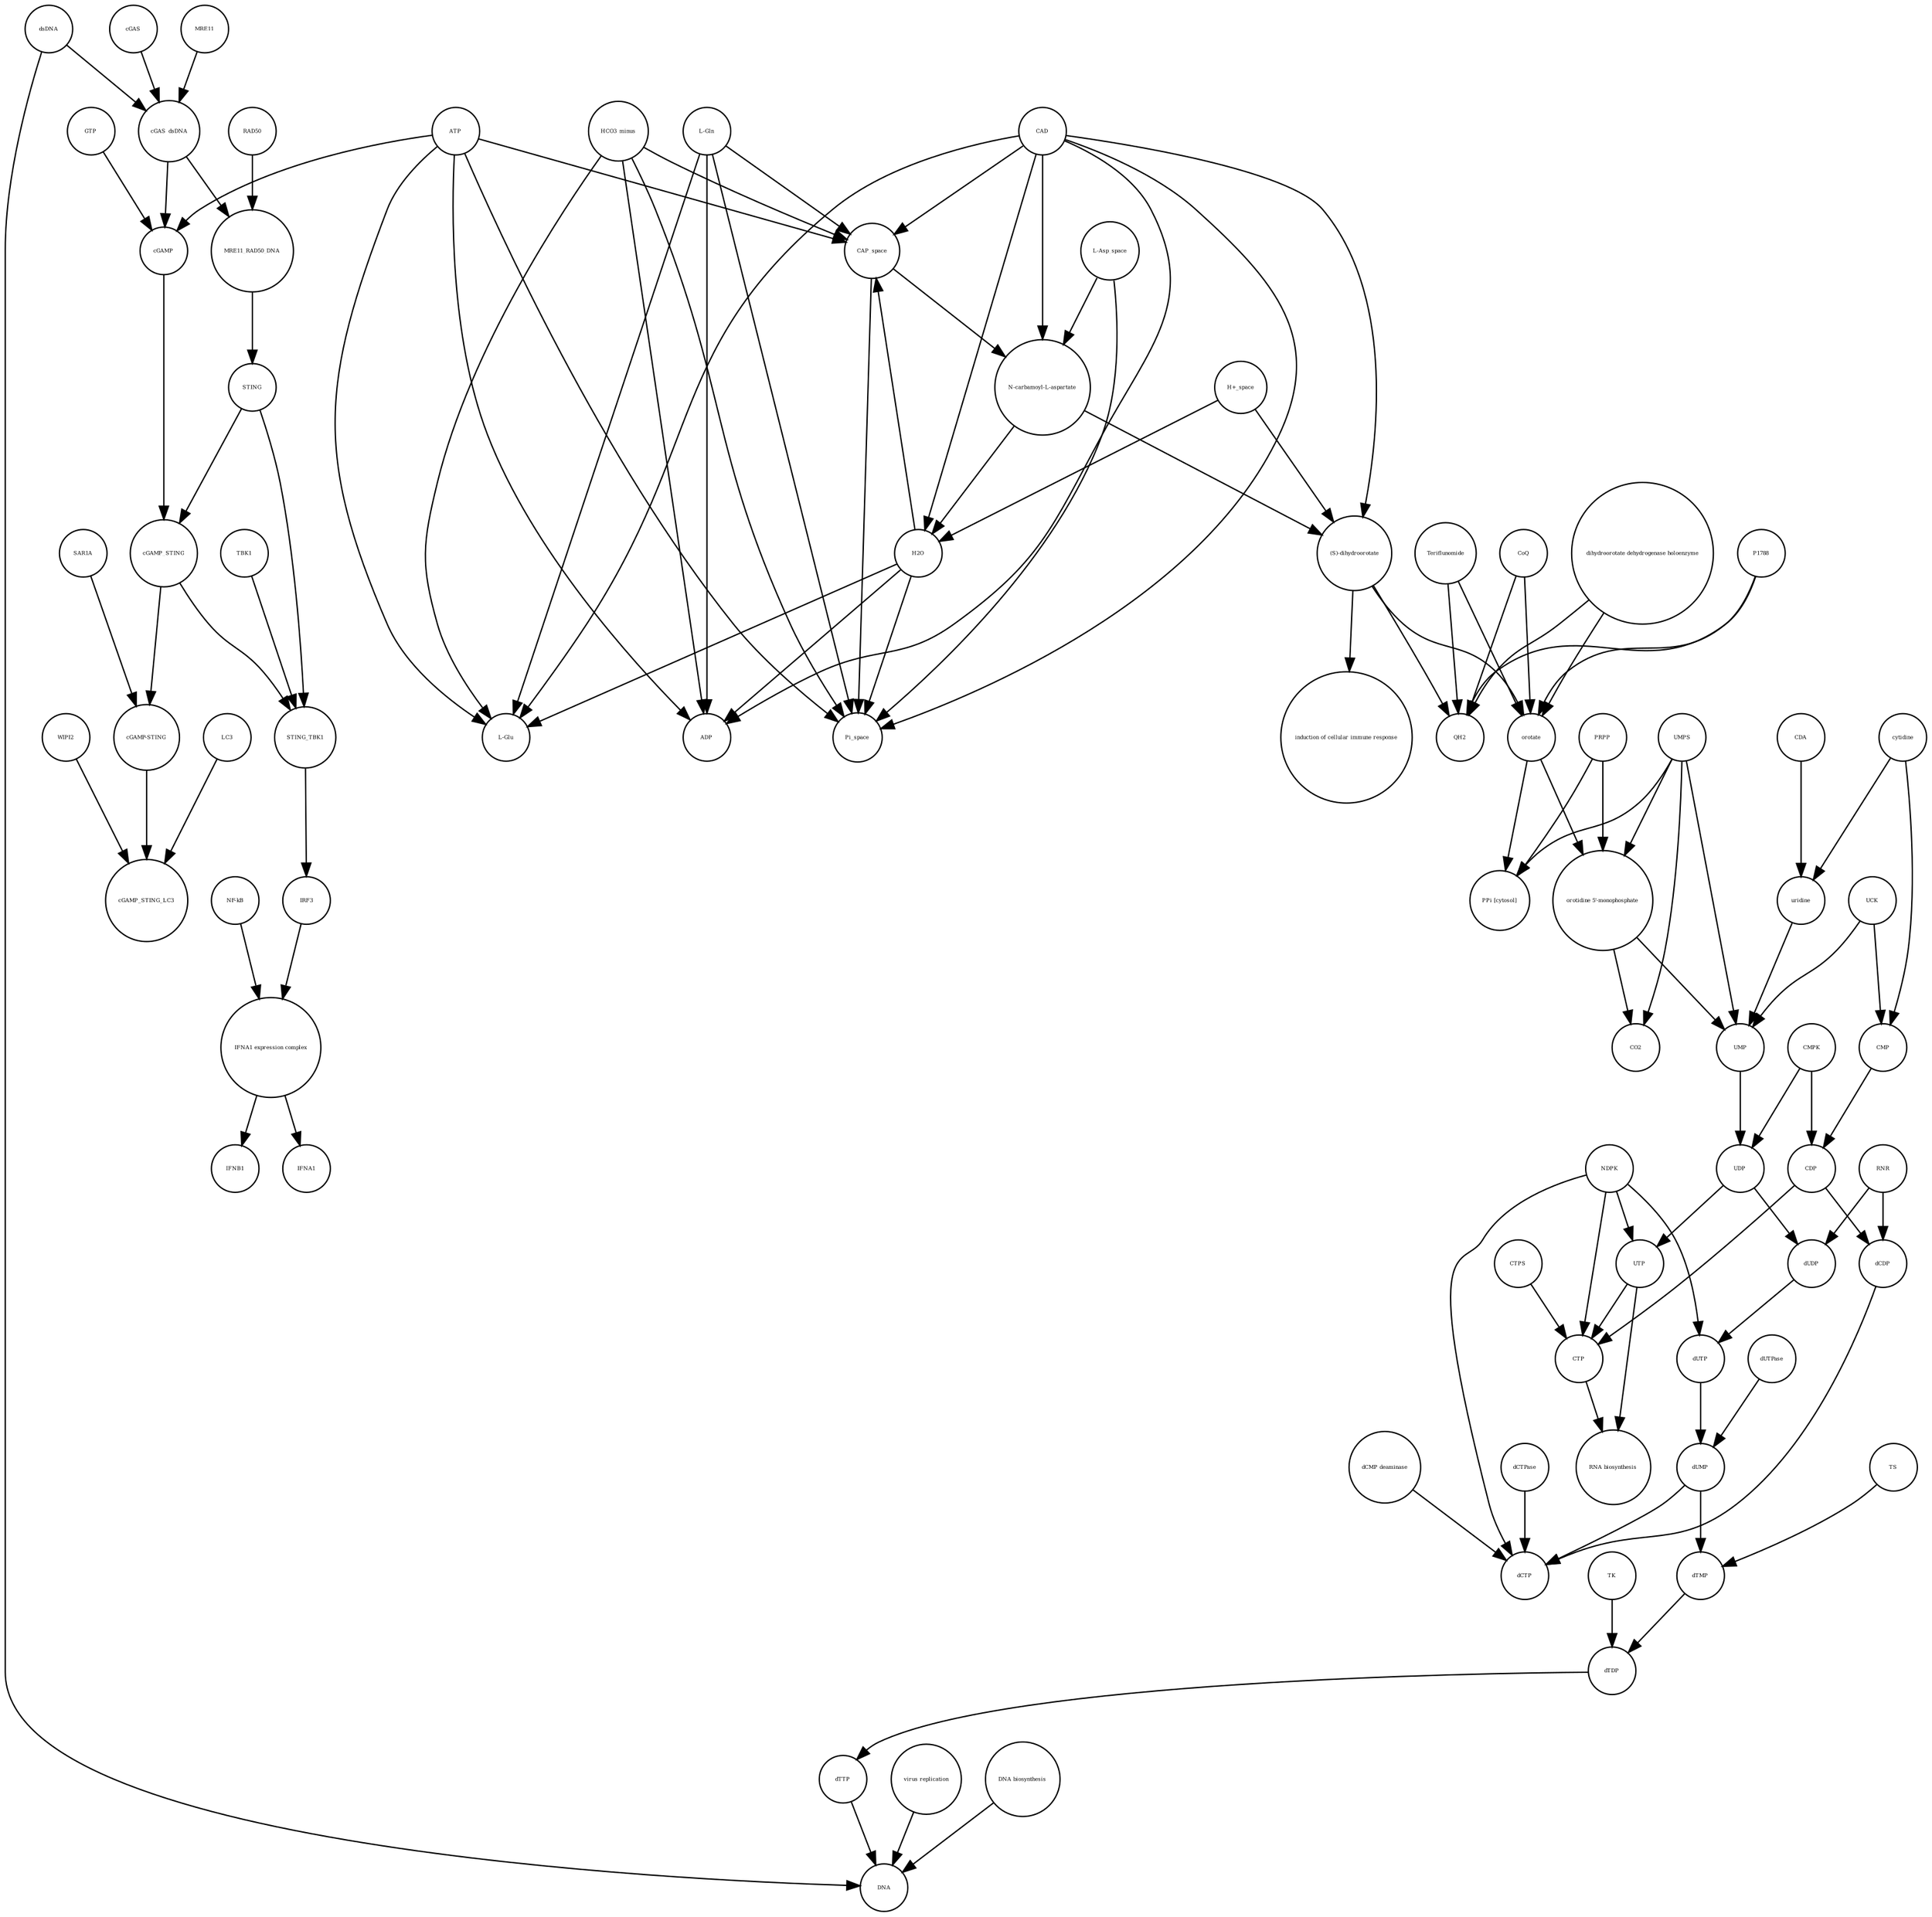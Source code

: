 strict digraph  {
UTP [annotation="", bipartite=0, cls="simple chemical", fontsize=4, label=UTP, shape=circle];
"RNA biosynthesis" [annotation="urn_miriam_obo.go_GO%3A0032774", bipartite=0, cls=phenotype, fontsize=4, label="RNA biosynthesis", shape=circle];
CTP [annotation="", bipartite=0, cls="simple chemical", fontsize=4, label=CTP, shape=circle];
"(S)-dihydroorotate" [annotation="", bipartite=0, cls="simple chemical", fontsize=4, label="(S)-dihydroorotate", shape=circle];
"induction of cellular immune response" [annotation="", bipartite=0, cls=phenotype, fontsize=4, label="induction of cellular immune response", shape=circle];
RAD50 [annotation="", bipartite=0, cls="macromolecule multimer", fontsize=4, label=RAD50, shape=circle];
dUDP [annotation="", bipartite=0, cls="simple chemical", fontsize=4, label=dUDP, shape=circle];
UCK [annotation="", bipartite=0, cls=macromolecule, fontsize=4, label=UCK, shape=circle];
TS [annotation="", bipartite=0, cls=macromolecule, fontsize=4, label=TS, shape=circle];
IFNA1 [annotation="", bipartite=0, cls="nucleic acid feature", fontsize=4, label=IFNA1, shape=circle];
cGAMP [annotation="", bipartite=0, cls="simple chemical", fontsize=4, label=cGAMP, shape=circle];
LC3 [annotation="", bipartite=0, cls=macromolecule, fontsize=4, label=LC3, shape=circle];
HCO3_minus [annotation="", bipartite=0, cls="simple chemical", fontsize=4, label=HCO3_minus, shape=circle];
CDP [annotation="", bipartite=0, cls="simple chemical", fontsize=4, label=CDP, shape=circle];
WIPI2 [annotation="", bipartite=0, cls=macromolecule, fontsize=4, label=WIPI2, shape=circle];
UMP [annotation="", bipartite=0, cls="simple chemical", fontsize=4, label=UMP, shape=circle];
"IFNA1 expression complex" [annotation="", bipartite=0, cls=complex, fontsize=4, label="IFNA1 expression complex", shape=circle];
P1788 [annotation="", bipartite=0, cls="simple chemical", fontsize=4, label=P1788, shape=circle];
CMP [annotation="", bipartite=0, cls="simple chemical", fontsize=4, label=CMP, shape=circle];
IFNB1 [annotation="", bipartite=0, cls="nucleic acid feature", fontsize=4, label=IFNB1, shape=circle];
Teriflunomide [annotation="", bipartite=0, cls="simple chemical", fontsize=4, label=Teriflunomide, shape=circle];
CMPK [annotation="", bipartite=0, cls=macromolecule, fontsize=4, label=CMPK, shape=circle];
dUTPase [annotation="", bipartite=0, cls=macromolecule, fontsize=4, label=dUTPase, shape=circle];
"NF-kB" [annotation="", bipartite=0, cls=complex, fontsize=4, label="NF-kB", shape=circle];
cGAS_dsDNA [annotation="", bipartite=0, cls=complex, fontsize=4, label=cGAS_dsDNA, shape=circle];
dsDNA [annotation="", bipartite=0, cls="simple chemical", fontsize=4, label=dsDNA, shape=circle];
GTP [annotation="", bipartite=0, cls="simple chemical", fontsize=4, label=GTP, shape=circle];
UDP [annotation="", bipartite=0, cls="simple chemical", fontsize=4, label=UDP, shape=circle];
STING_TBK1 [annotation="", bipartite=0, cls=complex, fontsize=4, label=STING_TBK1, shape=circle];
dTMP [annotation="", bipartite=0, cls="simple chemical", fontsize=4, label=dTMP, shape=circle];
cGAMP_STING_LC3 [annotation="", bipartite=0, cls=complex, fontsize=4, label=cGAMP_STING_LC3, shape=circle];
ATP [annotation="", bipartite=0, cls="simple chemical", fontsize=4, label=ATP, shape=circle];
dCTP [annotation="", bipartite=0, cls="simple chemical", fontsize=4, label=dCTP, shape=circle];
ADP [annotation="", bipartite=0, cls="simple chemical", fontsize=4, label=ADP, shape=circle];
cGAMP_STING [annotation="", bipartite=0, cls=complex, fontsize=4, label=cGAMP_STING, shape=circle];
"N-carbamoyl-L-aspartate" [annotation="", bipartite=0, cls="simple chemical", fontsize=4, label="N-carbamoyl-L-aspartate", shape=circle];
dCTPase [annotation="", bipartite=0, cls=macromolecule, fontsize=4, label=dCTPase, shape=circle];
STING [annotation="", bipartite=0, cls="macromolecule multimer", fontsize=4, label=STING, shape=circle];
TBK1 [annotation="", bipartite=0, cls=macromolecule, fontsize=4, label=TBK1, shape=circle];
NDPK [annotation="", bipartite=0, cls=macromolecule, fontsize=4, label=NDPK, shape=circle];
cytidine [annotation="", bipartite=0, cls="simple chemical", fontsize=4, label=cytidine, shape=circle];
dUTP [annotation="", bipartite=0, cls="simple chemical", fontsize=4, label=dUTP, shape=circle];
TK [annotation="", bipartite=0, cls=macromolecule, fontsize=4, label=TK, shape=circle];
dCDP [annotation="", bipartite=0, cls="simple chemical", fontsize=4, label=dCDP, shape=circle];
PRPP [annotation="", bipartite=0, cls="simple chemical", fontsize=4, label=PRPP, shape=circle];
DNA [annotation="", bipartite=0, cls="nucleic acid feature", fontsize=4, label=DNA, shape=circle];
"virus replication" [annotation="", bipartite=0, cls=phenotype, fontsize=4, label="virus replication", shape=circle];
dTDP [annotation="", bipartite=0, cls="simple chemical", fontsize=4, label=dTDP, shape=circle];
"L-Asp_space" [annotation="", bipartite=0, cls="simple chemical", fontsize=4, label="L-Asp_space", shape=circle];
"PPi [cytosol]" [annotation="", bipartite=0, cls="simple chemical", fontsize=4, label="PPi [cytosol]", shape=circle];
"H+_space" [annotation="", bipartite=0, cls="simple chemical", fontsize=4, label="H+_space", shape=circle];
orotate [annotation="", bipartite=0, cls="simple chemical", fontsize=4, label=orotate, shape=circle];
CoQ [annotation="", bipartite=0, cls="simple chemical", fontsize=4, label=CoQ, shape=circle];
Pi_space [annotation="", bipartite=0, cls="simple chemical", fontsize=4, label=Pi_space, shape=circle];
CAP_space [annotation="", bipartite=0, cls="simple chemical", fontsize=4, label=CAP_space, shape=circle];
CDA [annotation="", bipartite=0, cls=macromolecule, fontsize=4, label=CDA, shape=circle];
QH2 [annotation="", bipartite=0, cls="simple chemical", fontsize=4, label=QH2, shape=circle];
"orotidine 5'-monophosphate" [annotation="", bipartite=0, cls="simple chemical", fontsize=4, label="orotidine 5'-monophosphate", shape=circle];
"cGAMP-STING" [annotation="", bipartite=0, cls=complex, fontsize=4, label="cGAMP-STING", shape=circle];
IRF3 [annotation="", bipartite=0, cls="macromolecule multimer", fontsize=4, label=IRF3, shape=circle];
"dCMP deaminase" [annotation="", bipartite=0, cls=macromolecule, fontsize=4, label="dCMP deaminase", shape=circle];
MRE11_RAD50_DNA [annotation="", bipartite=0, cls=complex, fontsize=4, label=MRE11_RAD50_DNA, shape=circle];
H2O [annotation="", bipartite=0, cls="simple chemical", fontsize=4, label=H2O, shape=circle];
UMPS [annotation="", bipartite=0, cls="macromolecule multimer", fontsize=4, label=UMPS, shape=circle];
"DNA biosynthesis" [annotation="urn_miriam_obo.go_GO%3A0071897", bipartite=0, cls=phenotype, fontsize=4, label="DNA biosynthesis", shape=circle];
dTTP [annotation="", bipartite=0, cls="simple chemical", fontsize=4, label=dTTP, shape=circle];
MRE11 [annotation="", bipartite=0, cls="macromolecule multimer", fontsize=4, label=MRE11, shape=circle];
cGAS [annotation="", bipartite=0, cls=macromolecule, fontsize=4, label=cGAS, shape=circle];
CTPS [annotation="", bipartite=0, cls=macromolecule, fontsize=4, label=CTPS, shape=circle];
uridine [annotation="", bipartite=0, cls="simple chemical", fontsize=4, label=uridine, shape=circle];
dUMP [annotation="", bipartite=0, cls="simple chemical", fontsize=4, label=dUMP, shape=circle];
"dihydroorotate dehydrogenase holoenzyme" [annotation="", bipartite=0, cls="simple chemical", fontsize=4, label="dihydroorotate dehydrogenase holoenzyme", shape=circle];
"L-Gln" [annotation="", bipartite=0, cls="simple chemical", fontsize=4, label="L-Gln", shape=circle];
"L-Glu" [annotation="", bipartite=0, cls="simple chemical", fontsize=4, label="L-Glu", shape=circle];
CO2 [annotation="", bipartite=0, cls="simple chemical", fontsize=4, label=CO2, shape=circle];
SAR1A [annotation="", bipartite=0, cls=macromolecule, fontsize=4, label=SAR1A, shape=circle];
RNR [annotation="", bipartite=0, cls=macromolecule, fontsize=4, label=RNR, shape=circle];
CAD [annotation="", bipartite=0, cls=macromolecule, fontsize=4, label=CAD, shape=circle];
UTP -> "RNA biosynthesis"  [annotation="", interaction_type="necessary stimulation"];
UTP -> CTP  [annotation="", interaction_type=production];
CTP -> "RNA biosynthesis"  [annotation="", interaction_type="necessary stimulation"];
"(S)-dihydroorotate" -> "induction of cellular immune response"  [annotation="", interaction_type="necessary stimulation"];
"(S)-dihydroorotate" -> orotate  [annotation="", interaction_type=production];
"(S)-dihydroorotate" -> QH2  [annotation="", interaction_type=production];
RAD50 -> MRE11_RAD50_DNA  [annotation="", interaction_type=production];
dUDP -> dUTP  [annotation="", interaction_type=production];
UCK -> UMP  [annotation="", interaction_type=catalysis];
UCK -> CMP  [annotation="", interaction_type=catalysis];
TS -> dTMP  [annotation="", interaction_type=catalysis];
cGAMP -> cGAMP_STING  [annotation="", interaction_type=production];
LC3 -> cGAMP_STING_LC3  [annotation="", interaction_type=production];
HCO3_minus -> "L-Glu"  [annotation="", interaction_type=production];
HCO3_minus -> CAP_space  [annotation="", interaction_type=production];
HCO3_minus -> ADP  [annotation="", interaction_type=production];
HCO3_minus -> Pi_space  [annotation="", interaction_type=production];
CDP -> dCDP  [annotation="", interaction_type=production];
CDP -> CTP  [annotation="", interaction_type=production];
WIPI2 -> cGAMP_STING_LC3  [annotation="", interaction_type=catalysis];
UMP -> UDP  [annotation="", interaction_type=production];
"IFNA1 expression complex" -> IFNB1  [annotation="", interaction_type=stimulation];
"IFNA1 expression complex" -> IFNA1  [annotation="", interaction_type=stimulation];
P1788 -> orotate  [annotation=urn_miriam_reactome_REACT_1698, interaction_type=inhibition];
P1788 -> QH2  [annotation=urn_miriam_reactome_REACT_1698, interaction_type=inhibition];
CMP -> CDP  [annotation="", interaction_type=production];
Teriflunomide -> orotate  [annotation=urn_miriam_reactome_REACT_1698, interaction_type=inhibition];
Teriflunomide -> QH2  [annotation=urn_miriam_reactome_REACT_1698, interaction_type=inhibition];
CMPK -> CDP  [annotation="", interaction_type=catalysis];
CMPK -> UDP  [annotation="", interaction_type=catalysis];
dUTPase -> dUMP  [annotation="", interaction_type=catalysis];
"NF-kB" -> "IFNA1 expression complex"  [annotation="", interaction_type=production];
cGAS_dsDNA -> MRE11_RAD50_DNA  [annotation="", interaction_type=production];
cGAS_dsDNA -> cGAMP  [annotation="", interaction_type=catalysis];
dsDNA -> cGAS_dsDNA  [annotation="", interaction_type=production];
dsDNA -> DNA  [annotation="", interaction_type=production];
GTP -> cGAMP  [annotation="", interaction_type=production];
UDP -> dUDP  [annotation="", interaction_type=production];
UDP -> UTP  [annotation="", interaction_type=production];
STING_TBK1 -> IRF3  [annotation="", interaction_type=catalysis];
dTMP -> dTDP  [annotation="", interaction_type=production];
ATP -> "L-Glu"  [annotation="", interaction_type=production];
ATP -> CAP_space  [annotation="", interaction_type=production];
ATP -> Pi_space  [annotation="", interaction_type=production];
ATP -> ADP  [annotation="", interaction_type=production];
ATP -> cGAMP  [annotation="", interaction_type=production];
cGAMP_STING -> STING_TBK1  [annotation="", interaction_type=production];
cGAMP_STING -> "cGAMP-STING"  [annotation="", interaction_type=production];
"N-carbamoyl-L-aspartate" -> "(S)-dihydroorotate"  [annotation="", interaction_type=production];
"N-carbamoyl-L-aspartate" -> H2O  [annotation="", interaction_type=production];
dCTPase -> dCTP  [annotation="", interaction_type=catalysis];
STING -> STING_TBK1  [annotation="", interaction_type=production];
STING -> cGAMP_STING  [annotation="", interaction_type=production];
TBK1 -> STING_TBK1  [annotation="", interaction_type=production];
NDPK -> CTP  [annotation="", interaction_type=catalysis];
NDPK -> dUTP  [annotation="", interaction_type=catalysis];
NDPK -> dCTP  [annotation="", interaction_type=catalysis];
NDPK -> UTP  [annotation="", interaction_type=catalysis];
cytidine -> uridine  [annotation="", interaction_type=production];
cytidine -> CMP  [annotation="", interaction_type=production];
dUTP -> dUMP  [annotation="", interaction_type=production];
TK -> dTDP  [annotation="", interaction_type=catalysis];
dCDP -> dCTP  [annotation="", interaction_type=production];
PRPP -> "PPi [cytosol]"  [annotation="", interaction_type=production];
PRPP -> "orotidine 5'-monophosphate"  [annotation="", interaction_type=production];
"virus replication" -> DNA  [annotation="", interaction_type=inhibition];
dTDP -> dTTP  [annotation="", interaction_type=production];
"L-Asp_space" -> "N-carbamoyl-L-aspartate"  [annotation="", interaction_type=production];
"L-Asp_space" -> Pi_space  [annotation="", interaction_type=production];
"H+_space" -> "(S)-dihydroorotate"  [annotation="", interaction_type=production];
"H+_space" -> H2O  [annotation="", interaction_type=production];
orotate -> "PPi [cytosol]"  [annotation="", interaction_type=production];
orotate -> "orotidine 5'-monophosphate"  [annotation="", interaction_type=production];
CoQ -> orotate  [annotation="", interaction_type=production];
CoQ -> QH2  [annotation="", interaction_type=production];
CAP_space -> "N-carbamoyl-L-aspartate"  [annotation="", interaction_type=production];
CAP_space -> Pi_space  [annotation="", interaction_type=production];
CDA -> uridine  [annotation="", interaction_type=catalysis];
"orotidine 5'-monophosphate" -> CO2  [annotation="", interaction_type=production];
"orotidine 5'-monophosphate" -> UMP  [annotation="", interaction_type=production];
"cGAMP-STING" -> cGAMP_STING_LC3  [annotation="", interaction_type=production];
IRF3 -> "IFNA1 expression complex"  [annotation="", interaction_type=production];
"dCMP deaminase" -> dCTP  [annotation="", interaction_type=catalysis];
MRE11_RAD50_DNA -> STING  [annotation="", interaction_type=catalysis];
H2O -> "L-Glu"  [annotation="", interaction_type=production];
H2O -> CAP_space  [annotation="", interaction_type=production];
H2O -> ADP  [annotation="", interaction_type=production];
H2O -> Pi_space  [annotation="", interaction_type=production];
UMPS -> "PPi [cytosol]"  [annotation=urn_miriam_reactome_REACT_1698, interaction_type=catalysis];
UMPS -> "orotidine 5'-monophosphate"  [annotation=urn_miriam_reactome_REACT_1698, interaction_type=catalysis];
UMPS -> UMP  [annotation=urn_miriam_reactome_REACT_1698, interaction_type=catalysis];
UMPS -> CO2  [annotation=urn_miriam_reactome_REACT_1698, interaction_type=catalysis];
"DNA biosynthesis" -> DNA  [annotation="", interaction_type=catalysis];
dTTP -> DNA  [annotation="", interaction_type=production];
MRE11 -> cGAS_dsDNA  [annotation="", interaction_type=production];
cGAS -> cGAS_dsDNA  [annotation="", interaction_type=production];
CTPS -> CTP  [annotation="", interaction_type=catalysis];
uridine -> UMP  [annotation="", interaction_type=production];
dUMP -> dCTP  [annotation="", interaction_type=production];
dUMP -> dTMP  [annotation="", interaction_type=production];
"dihydroorotate dehydrogenase holoenzyme" -> orotate  [annotation=urn_miriam_reactome_REACT_1698, interaction_type=catalysis];
"dihydroorotate dehydrogenase holoenzyme" -> QH2  [annotation=urn_miriam_reactome_REACT_1698, interaction_type=catalysis];
"L-Gln" -> "L-Glu"  [annotation="", interaction_type=production];
"L-Gln" -> CAP_space  [annotation="", interaction_type=production];
"L-Gln" -> ADP  [annotation="", interaction_type=production];
"L-Gln" -> Pi_space  [annotation="", interaction_type=production];
SAR1A -> "cGAMP-STING"  [annotation="", interaction_type=catalysis];
RNR -> dCDP  [annotation="", interaction_type=catalysis];
RNR -> dUDP  [annotation="", interaction_type=catalysis];
CAD -> "L-Glu"  [annotation=urn_miriam_reactome_REACT_1698, interaction_type=catalysis];
CAD -> CAP_space  [annotation=urn_miriam_reactome_REACT_1698, interaction_type=catalysis];
CAD -> Pi_space  [annotation=urn_miriam_reactome_REACT_1698, interaction_type=catalysis];
CAD -> ADP  [annotation=urn_miriam_reactome_REACT_1698, interaction_type=catalysis];
CAD -> "N-carbamoyl-L-aspartate"  [annotation=urn_miriam_reactome_REACT_1698, interaction_type=catalysis];
CAD -> "(S)-dihydroorotate"  [annotation=urn_miriam_reactome_REACT_1698, interaction_type=catalysis];
CAD -> H2O  [annotation=urn_miriam_reactome_REACT_1698, interaction_type=catalysis];
}
